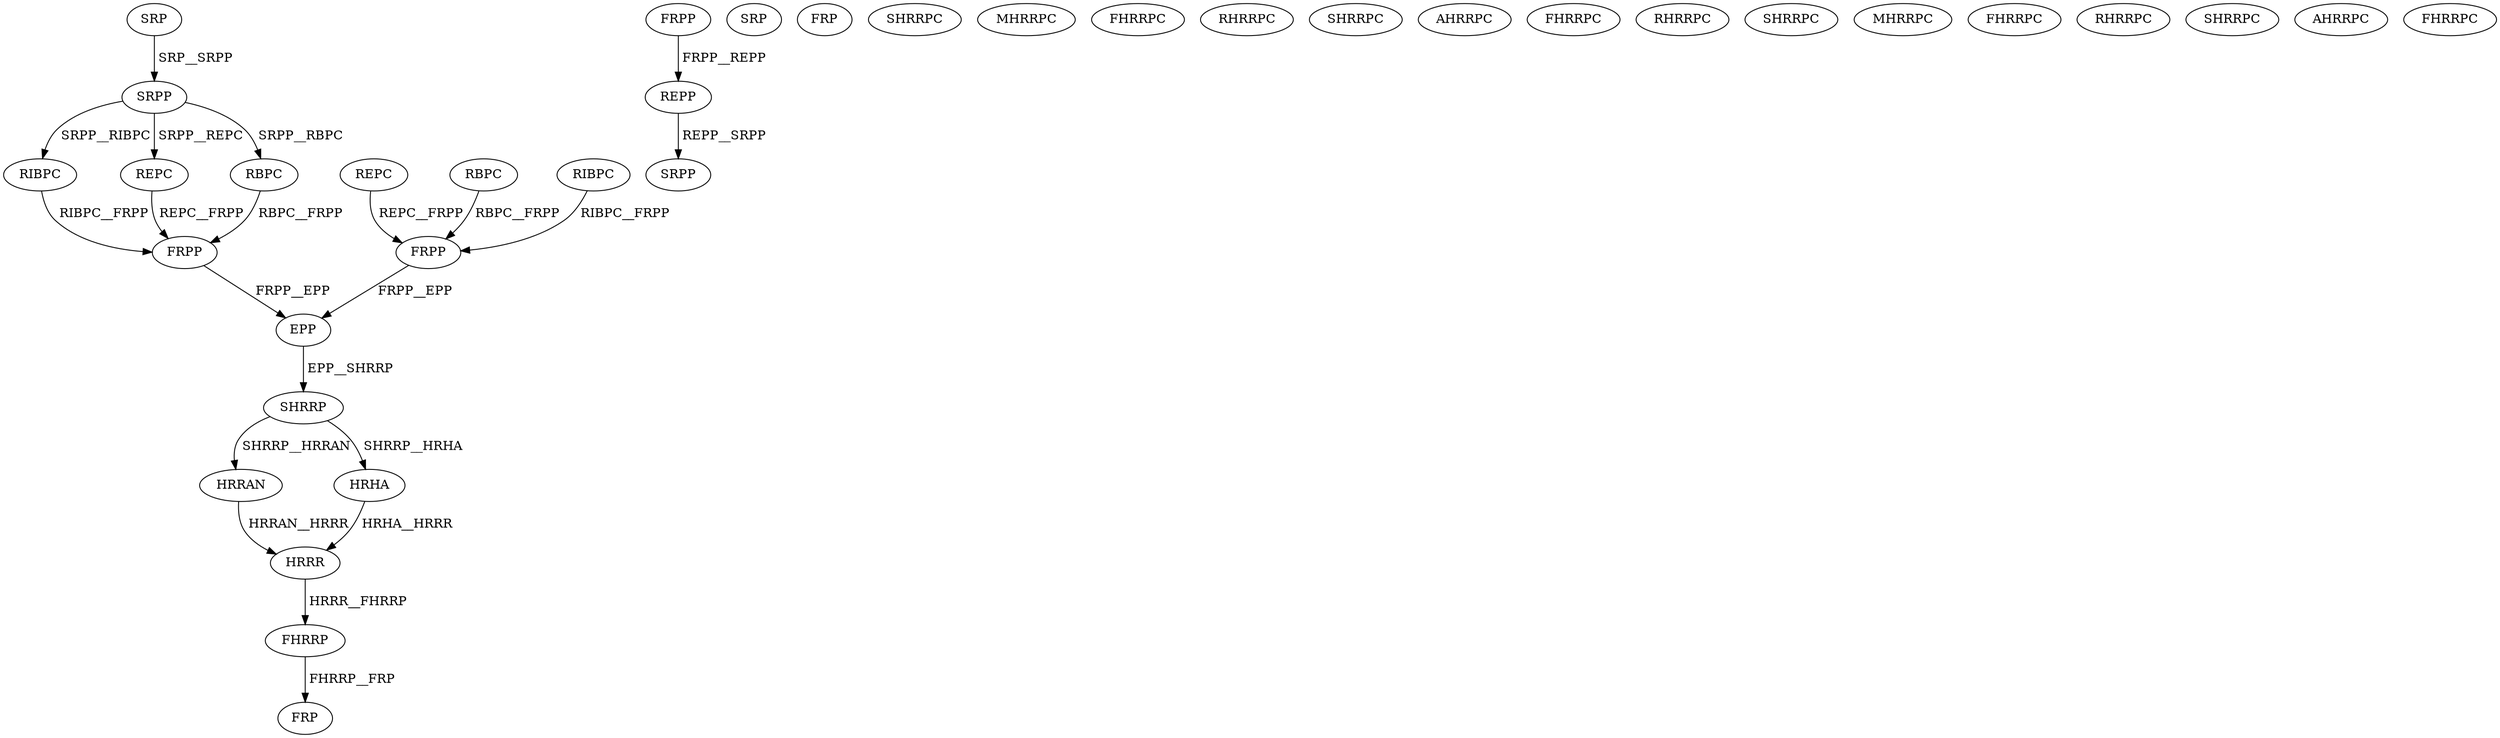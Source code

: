digraph G { 
1 [label="SRP",color=black,fontcolor=black];
2 [label="FRPP",color=black,fontcolor=black];
3 [label="REPC",color=black,fontcolor=black];
4 [label="RBPC",color=black,fontcolor=black];
5 [label="RIBPC",color=black,fontcolor=black];
6 [label="SRPP",color=black,fontcolor=black];
7 [label="REPP",color=black,fontcolor=black];
8 [label="FRPP",color=black,fontcolor=black];
9 [label="RIBPC",color=black,fontcolor=black];
10 [label="REPC",color=black,fontcolor=black];
11 [label="RBPC",color=black,fontcolor=black];
12 [label="FRPP",color=black,fontcolor=black];
13 [label="SRPP",color=black,fontcolor=black];
14 [label="EPP",color=black,fontcolor=black];
15 [label="SHRRP",color=black,fontcolor=black];
16 [label="SRP",color=black,fontcolor=black];
17 [label="FRP",color=black,fontcolor=black];
18 [label="SHRRPC",color=black,fontcolor=black];
19 [label="HRRAN",color=black,fontcolor=black];
20 [label="MHRRPC",color=black,fontcolor=black];
21 [label="FHRRPC",color=black,fontcolor=black];
22 [label="RHRRPC",color=black,fontcolor=black];
23 [label="HRHA",color=black,fontcolor=black];
24 [label="SHRRPC",color=black,fontcolor=black];
25 [label="AHRRPC",color=black,fontcolor=black];
26 [label="FHRRPC",color=black,fontcolor=black];
27 [label="RHRRPC",color=black,fontcolor=black];
28 [label="SHRRPC",color=black,fontcolor=black];
29 [label="MHRRPC",color=black,fontcolor=black];
30 [label="FHRRPC",color=black,fontcolor=black];
31 [label="RHRRPC",color=black,fontcolor=black];
32 [label="SHRRPC",color=black,fontcolor=black];
33 [label="AHRRPC",color=black,fontcolor=black];
34 [label="FHRRPC",color=black,fontcolor=black];
35 [label="HRRR",color=black,fontcolor=black];
36 [label="FHRRP",color=black,fontcolor=black];
37 [label="FRP",color=black,fontcolor=black];
1->6[label=" SRP__SRPP",color=black,fontcolor=black];
2->7[label=" FRPP__REPP",color=black,fontcolor=black];
3->8[label=" REPC__FRPP",color=black,fontcolor=black];
4->8[label=" RBPC__FRPP",color=black,fontcolor=black];
5->8[label=" RIBPC__FRPP",color=black,fontcolor=black];
6->9[label=" SRPP__RIBPC",color=black,fontcolor=black];
6->10[label=" SRPP__REPC",color=black,fontcolor=black];
6->11[label=" SRPP__RBPC",color=black,fontcolor=black];
7->13[label=" REPP__SRPP",color=black,fontcolor=black];
8->14[label=" FRPP__EPP",color=black,fontcolor=black];
9->12[label=" RIBPC__FRPP",color=black,fontcolor=black];
10->12[label=" REPC__FRPP",color=black,fontcolor=black];
11->12[label=" RBPC__FRPP",color=black,fontcolor=black];
12->14[label=" FRPP__EPP",color=black,fontcolor=black];
14->15[label=" EPP__SHRRP",color=black,fontcolor=black];
15->19[label=" SHRRP__HRRAN",color=black,fontcolor=black];
15->23[label=" SHRRP__HRHA",color=black,fontcolor=black];
19->35[label=" HRRAN__HRRR",color=black,fontcolor=black];
23->35[label=" HRHA__HRRR",color=black,fontcolor=black];
35->36[label=" HRRR__FHRRP",color=black,fontcolor=black];
36->37[label=" FHRRP__FRP",color=black,fontcolor=black];
}
